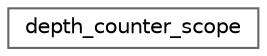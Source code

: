 digraph "Graphical Class Hierarchy"
{
 // LATEX_PDF_SIZE
  bgcolor="transparent";
  edge [fontname=Helvetica,fontsize=10,labelfontname=Helvetica,labelfontsize=10];
  node [fontname=Helvetica,fontsize=10,shape=box,height=0.2,width=0.4];
  rankdir="LR";
  Node0 [id="Node000000",label="depth_counter_scope",height=0.2,width=0.4,color="grey40", fillcolor="white", style="filled",URL="$structdepth__counter__scope.html",tooltip=" "];
}
